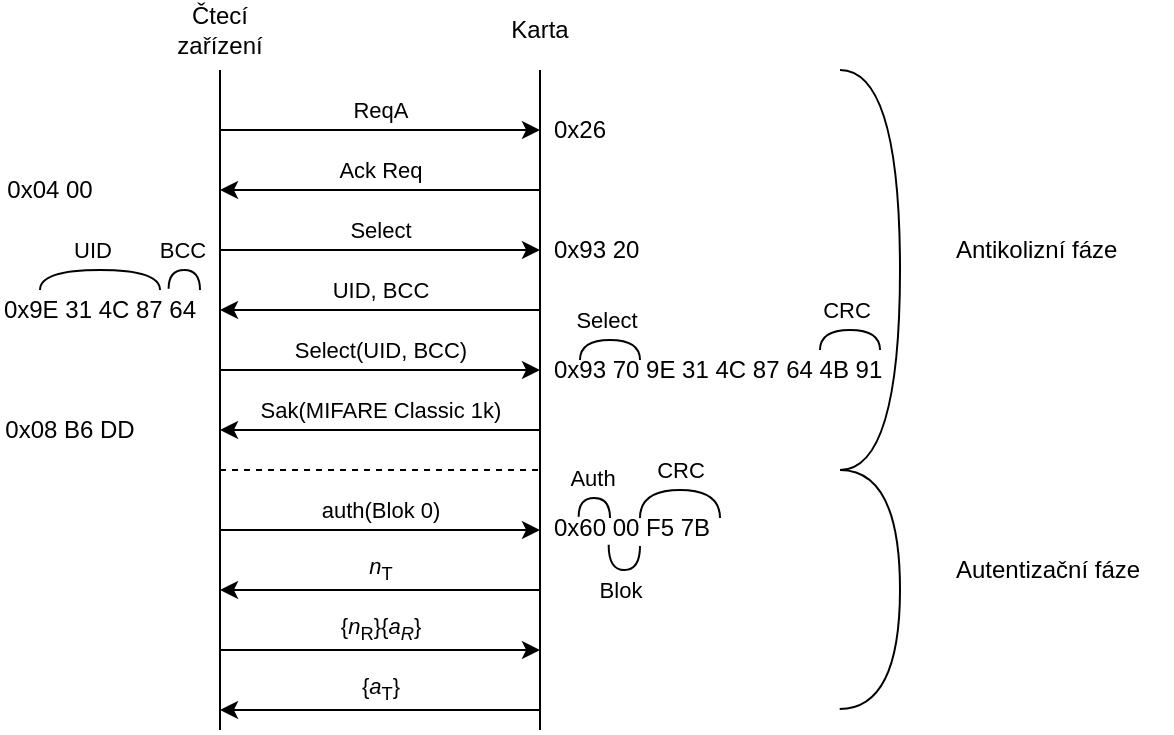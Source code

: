 <mxfile version="10.2.1" type="device"><diagram id="z7BGnBTF6TNkOYTu4TLn" name="Page-1"><mxGraphModel dx="679" dy="410" grid="1" gridSize="10" guides="1" tooltips="1" connect="1" arrows="1" fold="1" page="1" pageScale="1" pageWidth="850" pageHeight="1100" background="none" math="0" shadow="0"><root><mxCell id="0"/><mxCell id="1" parent="0"/><mxCell id="tNgP6nurS_nbhFjo3taV-2" value="" style="endArrow=none;html=1;" parent="1" edge="1"><mxGeometry width="50" height="50" relative="1" as="geometry"><mxPoint x="130" y="490" as="sourcePoint"/><mxPoint x="130" y="160" as="targetPoint"/></mxGeometry></mxCell><mxCell id="tNgP6nurS_nbhFjo3taV-3" value="" style="endArrow=none;html=1;" parent="1" edge="1"><mxGeometry width="50" height="50" relative="1" as="geometry"><mxPoint x="290" y="490" as="sourcePoint"/><mxPoint x="290" y="160" as="targetPoint"/></mxGeometry></mxCell><mxCell id="tNgP6nurS_nbhFjo3taV-4" value="Karta" style="text;html=1;strokeColor=none;fillColor=none;align=center;verticalAlign=middle;whiteSpace=wrap;rounded=0;" parent="1" vertex="1"><mxGeometry x="270" y="130" width="40" height="20" as="geometry"/></mxCell><mxCell id="tNgP6nurS_nbhFjo3taV-6" value="Čtecí zařízení" style="text;html=1;strokeColor=none;fillColor=none;align=center;verticalAlign=middle;whiteSpace=wrap;rounded=0;" parent="1" vertex="1"><mxGeometry x="110" y="130" width="40" height="20" as="geometry"/></mxCell><mxCell id="tNgP6nurS_nbhFjo3taV-7" value="ReqA" style="endArrow=classic;html=1;" parent="1" edge="1"><mxGeometry y="10" width="50" height="50" relative="1" as="geometry"><mxPoint x="130" y="190" as="sourcePoint"/><mxPoint x="290" y="190" as="targetPoint"/><mxPoint as="offset"/></mxGeometry></mxCell><mxCell id="tNgP6nurS_nbhFjo3taV-8" value="0x26" style="text;html=1;strokeColor=none;fillColor=none;align=center;verticalAlign=middle;whiteSpace=wrap;rounded=0;" parent="1" vertex="1"><mxGeometry x="290" y="180" width="40" height="20" as="geometry"/></mxCell><mxCell id="tNgP6nurS_nbhFjo3taV-9" value="Ack Req" style="endArrow=classic;html=1;" parent="1" edge="1"><mxGeometry y="-10" width="50" height="50" relative="1" as="geometry"><mxPoint x="290" y="220" as="sourcePoint"/><mxPoint x="130" y="220" as="targetPoint"/><mxPoint as="offset"/></mxGeometry></mxCell><mxCell id="tNgP6nurS_nbhFjo3taV-10" value="0x04 00" style="text;html=1;strokeColor=none;fillColor=none;align=center;verticalAlign=middle;whiteSpace=wrap;rounded=0;" parent="1" vertex="1"><mxGeometry x="20" y="210" width="50" height="20" as="geometry"/></mxCell><mxCell id="tNgP6nurS_nbhFjo3taV-14" value="0x9E 31 4C 87 64" style="text;html=1;strokeColor=none;fillColor=none;align=center;verticalAlign=middle;whiteSpace=wrap;rounded=0;" parent="1" vertex="1"><mxGeometry x="20" y="270" width="100" height="20" as="geometry"/></mxCell><mxCell id="tNgP6nurS_nbhFjo3taV-11" value="Select" style="endArrow=classic;html=1;" parent="1" edge="1"><mxGeometry y="10" width="50" height="50" relative="1" as="geometry"><mxPoint x="130" y="250" as="sourcePoint"/><mxPoint x="290" y="250" as="targetPoint"/><mxPoint as="offset"/></mxGeometry></mxCell><mxCell id="tNgP6nurS_nbhFjo3taV-12" value="0x93 20" style="text;html=1;strokeColor=none;fillColor=none;align=left;verticalAlign=middle;whiteSpace=wrap;rounded=0;" parent="1" vertex="1"><mxGeometry x="295" y="240" width="60" height="20" as="geometry"/></mxCell><mxCell id="tNgP6nurS_nbhFjo3taV-17" value="0x93 70 9E 31 4C 87 64 4B 91" style="text;html=1;strokeColor=none;fillColor=none;align=left;verticalAlign=middle;whiteSpace=wrap;rounded=0;" parent="1" vertex="1"><mxGeometry x="295" y="300" width="170" height="20" as="geometry"/></mxCell><mxCell id="tNgP6nurS_nbhFjo3taV-13" value="UID, BCC" style="endArrow=classic;html=1;" parent="1" edge="1"><mxGeometry y="-10" width="50" height="50" relative="1" as="geometry"><mxPoint x="290" y="280" as="sourcePoint"/><mxPoint x="130" y="280" as="targetPoint"/><mxPoint as="offset"/></mxGeometry></mxCell><mxCell id="tNgP6nurS_nbhFjo3taV-16" value="Select(UID, BCC)" style="endArrow=classic;html=1;" parent="1" edge="1"><mxGeometry y="10" width="50" height="50" relative="1" as="geometry"><mxPoint x="130" y="310" as="sourcePoint"/><mxPoint x="290" y="310" as="targetPoint"/><mxPoint as="offset"/></mxGeometry></mxCell><mxCell id="tNgP6nurS_nbhFjo3taV-20" value="Sak(MIFARE Classic 1k)" style="endArrow=classic;html=1;" parent="1" edge="1"><mxGeometry y="-10" width="50" height="50" relative="1" as="geometry"><mxPoint x="290" y="340" as="sourcePoint"/><mxPoint x="130" y="340" as="targetPoint"/><mxPoint as="offset"/></mxGeometry></mxCell><mxCell id="tNgP6nurS_nbhFjo3taV-21" value="0x08 B6 DD" style="text;html=1;strokeColor=none;fillColor=none;align=center;verticalAlign=middle;whiteSpace=wrap;rounded=0;" parent="1" vertex="1"><mxGeometry x="20" y="330" width="70" height="20" as="geometry"/></mxCell><mxCell id="tNgP6nurS_nbhFjo3taV-22" value="" style="endArrow=none;dashed=1;html=1;" parent="1" edge="1"><mxGeometry width="50" height="50" relative="1" as="geometry"><mxPoint x="130" y="360" as="sourcePoint"/><mxPoint x="290" y="360" as="targetPoint"/></mxGeometry></mxCell><mxCell id="tNgP6nurS_nbhFjo3taV-23" value="auth(Blok 0)" style="endArrow=classic;html=1;" parent="1" edge="1"><mxGeometry y="10" width="50" height="50" relative="1" as="geometry"><mxPoint x="130" y="390" as="sourcePoint"/><mxPoint x="290" y="390" as="targetPoint"/><mxPoint as="offset"/></mxGeometry></mxCell><mxCell id="tNgP6nurS_nbhFjo3taV-25" value="0x60 00 F5 7B" style="text;html=1;resizable=0;points=[];autosize=1;align=left;verticalAlign=top;spacingTop=-4;" parent="1" vertex="1"><mxGeometry x="295" y="379" width="90" height="20" as="geometry"/></mxCell><mxCell id="tNgP6nurS_nbhFjo3taV-26" value="&lt;i&gt;n&lt;/i&gt;&lt;sub&gt;T&lt;/sub&gt;" style="endArrow=classic;html=1;" parent="1" edge="1"><mxGeometry y="-10" width="50" height="50" relative="1" as="geometry"><mxPoint x="290.0" y="420" as="sourcePoint"/><mxPoint x="130" y="420" as="targetPoint"/><mxPoint as="offset"/></mxGeometry></mxCell><mxCell id="tNgP6nurS_nbhFjo3taV-27" value="{&lt;i&gt;n&lt;/i&gt;&lt;sub&gt;R&lt;/sub&gt;}{&lt;i&gt;a&lt;sub&gt;R&lt;/sub&gt;&lt;/i&gt;}" style="endArrow=classic;html=1;" parent="1" edge="1"><mxGeometry y="10" width="50" height="50" relative="1" as="geometry"><mxPoint x="130" y="450" as="sourcePoint"/><mxPoint x="290.0" y="450" as="targetPoint"/><mxPoint as="offset"/></mxGeometry></mxCell><mxCell id="tNgP6nurS_nbhFjo3taV-28" value="&lt;span style=&quot;font-style: normal&quot;&gt;{&lt;/span&gt;a&lt;span style=&quot;font-style: normal&quot;&gt;&lt;sub&gt;T&lt;/sub&gt;}&lt;/span&gt;" style="endArrow=classic;html=1;fontStyle=2" parent="1" edge="1"><mxGeometry y="-10" width="50" height="50" relative="1" as="geometry"><mxPoint x="290.0" y="480" as="sourcePoint"/><mxPoint x="130" y="480" as="targetPoint"/><mxPoint as="offset"/></mxGeometry></mxCell><mxCell id="tNgP6nurS_nbhFjo3taV-30" value="" style="endArrow=none;html=1;edgeStyle=orthogonalEdgeStyle;curved=1;" parent="1" edge="1"><mxGeometry width="50" height="50" relative="1" as="geometry"><mxPoint x="440" y="360" as="sourcePoint"/><mxPoint x="440" y="160" as="targetPoint"/><Array as="points"><mxPoint x="470" y="360"/><mxPoint x="470" y="160"/></Array></mxGeometry></mxCell><mxCell id="tNgP6nurS_nbhFjo3taV-31" value="Antikolizní fáze" style="text;html=1;resizable=0;points=[];autosize=1;align=left;verticalAlign=top;spacingTop=-4;" parent="1" vertex="1"><mxGeometry x="496" y="240" width="100" height="20" as="geometry"/></mxCell><mxCell id="tNgP6nurS_nbhFjo3taV-32" value="" style="endArrow=none;html=1;edgeStyle=orthogonalEdgeStyle;curved=1;" parent="1" edge="1"><mxGeometry width="50" height="50" relative="1" as="geometry"><mxPoint x="439.857" y="479.5" as="sourcePoint"/><mxPoint x="440" y="360" as="targetPoint"/><Array as="points"><mxPoint x="470" y="479"/><mxPoint x="470" y="360"/></Array></mxGeometry></mxCell><mxCell id="tNgP6nurS_nbhFjo3taV-33" value="Autentizační fáze" style="text;html=1;resizable=0;points=[];autosize=1;align=left;verticalAlign=top;spacingTop=-4;" parent="1" vertex="1"><mxGeometry x="496" y="400" width="110" height="20" as="geometry"/></mxCell><mxCell id="hip7oZj5oPdWHHPwxbjq-2" value="CRC" style="endArrow=none;html=1;edgeStyle=orthogonalEdgeStyle;curved=1;" edge="1" parent="1"><mxGeometry x="-0.1" y="10" width="50" height="50" relative="1" as="geometry"><mxPoint x="430" y="300" as="sourcePoint"/><mxPoint x="460" y="300" as="targetPoint"/><Array as="points"><mxPoint x="430" y="290"/><mxPoint x="460" y="290"/></Array><mxPoint as="offset"/></mxGeometry></mxCell><mxCell id="hip7oZj5oPdWHHPwxbjq-3" value="CRC" style="endArrow=none;html=1;edgeStyle=orthogonalEdgeStyle;curved=1;" edge="1" parent="1"><mxGeometry y="10" width="50" height="50" relative="1" as="geometry"><mxPoint x="340" y="384" as="sourcePoint"/><mxPoint x="380" y="384" as="targetPoint"/><Array as="points"><mxPoint x="340" y="370"/><mxPoint x="380" y="370"/></Array><mxPoint as="offset"/></mxGeometry></mxCell><mxCell id="hip7oZj5oPdWHHPwxbjq-5" value="Select" style="endArrow=none;html=1;edgeStyle=orthogonalEdgeStyle;curved=1;" edge="1" parent="1"><mxGeometry x="-0.1" y="10" width="50" height="50" relative="1" as="geometry"><mxPoint x="310" y="305" as="sourcePoint"/><mxPoint x="340" y="305" as="targetPoint"/><Array as="points"><mxPoint x="310" y="295"/><mxPoint x="340" y="295"/></Array><mxPoint as="offset"/></mxGeometry></mxCell><mxCell id="hip7oZj5oPdWHHPwxbjq-6" value="BCC" style="endArrow=none;html=1;edgeStyle=orthogonalEdgeStyle;curved=1;exitX=0.843;exitY=-0.031;exitDx=0;exitDy=0;exitPerimeter=0;" edge="1" parent="1" source="tNgP6nurS_nbhFjo3taV-14"><mxGeometry x="-0.1" y="10" width="50" height="50" relative="1" as="geometry"><mxPoint x="90" y="270" as="sourcePoint"/><mxPoint x="120" y="270" as="targetPoint"/><Array as="points"><mxPoint x="104" y="260"/><mxPoint x="120" y="260"/></Array><mxPoint as="offset"/></mxGeometry></mxCell><mxCell id="hip7oZj5oPdWHHPwxbjq-7" value="UID" style="endArrow=none;html=1;edgeStyle=orthogonalEdgeStyle;curved=1;" edge="1" parent="1"><mxGeometry x="-0.1" y="10" width="50" height="50" relative="1" as="geometry"><mxPoint x="40" y="270" as="sourcePoint"/><mxPoint x="100" y="270" as="targetPoint"/><Array as="points"><mxPoint x="40" y="260"/><mxPoint x="100" y="260"/></Array><mxPoint as="offset"/></mxGeometry></mxCell><mxCell id="hip7oZj5oPdWHHPwxbjq-9" value="Auth" style="endArrow=none;html=1;edgeStyle=orthogonalEdgeStyle;curved=1;exitX=0.843;exitY=-0.031;exitDx=0;exitDy=0;exitPerimeter=0;" edge="1" parent="1"><mxGeometry x="-0.1" y="10" width="50" height="50" relative="1" as="geometry"><mxPoint x="309.333" y="383.333" as="sourcePoint"/><mxPoint x="325" y="384" as="targetPoint"/><Array as="points"><mxPoint x="309" y="374"/><mxPoint x="325" y="374"/></Array><mxPoint as="offset"/></mxGeometry></mxCell><mxCell id="hip7oZj5oPdWHHPwxbjq-10" value="Blok&lt;br&gt;" style="endArrow=none;html=1;edgeStyle=orthogonalEdgeStyle;curved=1;exitX=0.843;exitY=-0.031;exitDx=0;exitDy=0;exitPerimeter=0;" edge="1" parent="1"><mxGeometry x="-0.372" y="11" width="50" height="50" relative="1" as="geometry"><mxPoint x="324.333" y="397.333" as="sourcePoint"/><mxPoint x="340" y="398" as="targetPoint"/><Array as="points"><mxPoint x="324" y="410"/><mxPoint x="340" y="410"/></Array><mxPoint x="6" y="21" as="offset"/></mxGeometry></mxCell></root></mxGraphModel></diagram></mxfile>